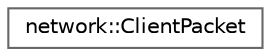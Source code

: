 digraph "Graphical Class Hierarchy"
{
 // LATEX_PDF_SIZE
  bgcolor="transparent";
  edge [fontname=Helvetica,fontsize=10,labelfontname=Helvetica,labelfontsize=10];
  node [fontname=Helvetica,fontsize=10,shape=box,height=0.2,width=0.4];
  rankdir="LR";
  Node0 [label="network::ClientPacket",height=0.2,width=0.4,color="grey40", fillcolor="white", style="filled",URL="$dd/d1c/structnetwork_1_1_client_packet.html",tooltip=" "];
}

